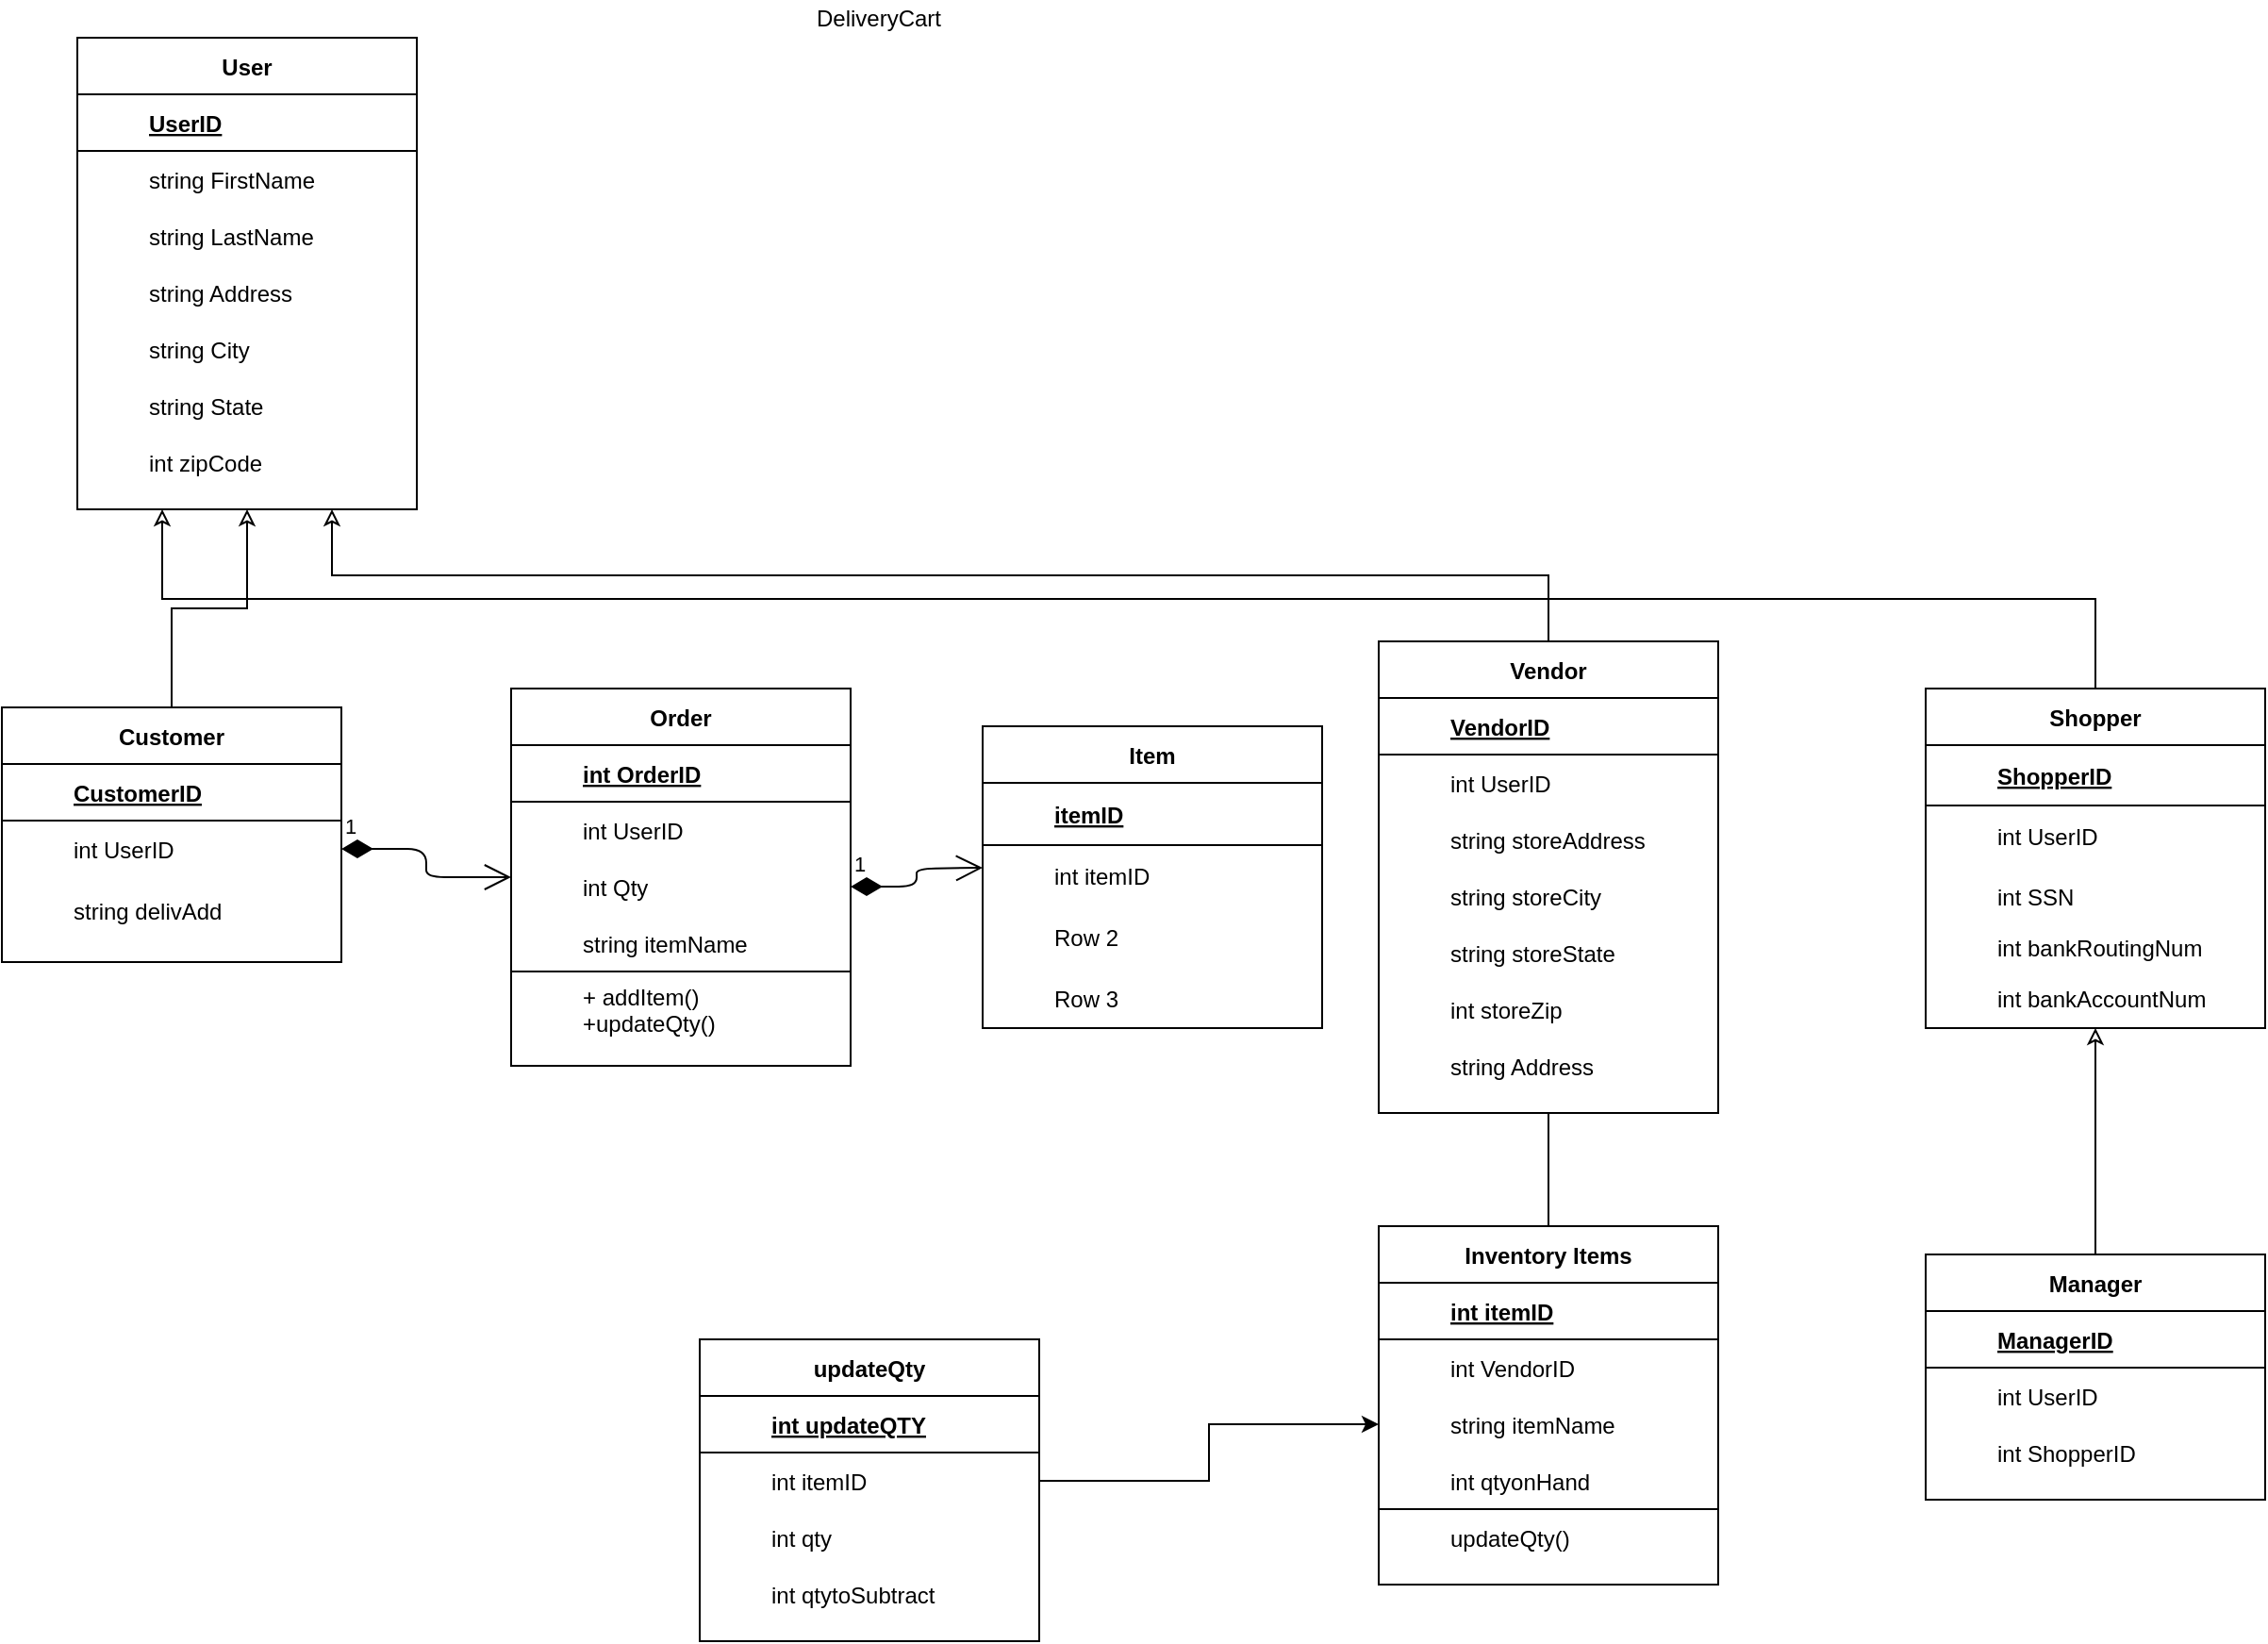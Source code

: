 <mxfile version="14.1.8" type="device"><diagram id="riMQd2qjJzmMQ1qU77bR" name="Page-1"><mxGraphModel dx="1422" dy="814" grid="1" gridSize="10" guides="1" tooltips="1" connect="1" arrows="1" fold="1" page="1" pageScale="1.5" pageWidth="850" pageHeight="1100" math="0" shadow="0"><root><mxCell id="0"/><mxCell id="1" parent="0"/><mxCell id="t7TZlmtxdGLyclKh7-KW-6" value="Order" style="shape=table;startSize=30;container=1;collapsible=1;childLayout=tableLayout;fixedRows=1;rowLines=0;fontStyle=1;align=center;resizeLast=1;glass=0;columnLines=0;" parent="1" vertex="1"><mxGeometry x="310" y="375" width="180" height="200" as="geometry"><mxRectangle x="40" y="630" width="110" height="30" as="alternateBounds"/></mxGeometry></mxCell><mxCell id="t7TZlmtxdGLyclKh7-KW-7" value="" style="shape=partialRectangle;collapsible=0;dropTarget=0;pointerEvents=0;fillColor=none;top=0;left=0;bottom=1;right=0;points=[[0,0.5],[1,0.5]];portConstraint=eastwest;" parent="t7TZlmtxdGLyclKh7-KW-6" vertex="1"><mxGeometry y="30" width="180" height="30" as="geometry"/></mxCell><mxCell id="t7TZlmtxdGLyclKh7-KW-8" value="" style="shape=partialRectangle;connectable=0;fillColor=none;top=0;left=0;bottom=0;right=0;fontStyle=1;overflow=hidden;" parent="t7TZlmtxdGLyclKh7-KW-7" vertex="1"><mxGeometry width="30" height="30" as="geometry"/></mxCell><mxCell id="t7TZlmtxdGLyclKh7-KW-9" value="int OrderID" style="shape=partialRectangle;connectable=0;fillColor=none;top=0;left=0;bottom=0;right=0;align=left;spacingLeft=6;fontStyle=5;overflow=hidden;" parent="t7TZlmtxdGLyclKh7-KW-7" vertex="1"><mxGeometry x="30" width="150" height="30" as="geometry"/></mxCell><mxCell id="t7TZlmtxdGLyclKh7-KW-13" value="" style="shape=partialRectangle;collapsible=0;dropTarget=0;pointerEvents=0;fillColor=none;top=0;left=0;bottom=0;right=0;points=[[0,0.5],[1,0.5]];portConstraint=eastwest;" parent="t7TZlmtxdGLyclKh7-KW-6" vertex="1"><mxGeometry y="60" width="180" height="30" as="geometry"/></mxCell><mxCell id="t7TZlmtxdGLyclKh7-KW-14" value="" style="shape=partialRectangle;connectable=0;fillColor=none;top=0;left=0;bottom=0;right=0;editable=1;overflow=hidden;" parent="t7TZlmtxdGLyclKh7-KW-13" vertex="1"><mxGeometry width="30" height="30" as="geometry"/></mxCell><mxCell id="t7TZlmtxdGLyclKh7-KW-15" value="int UserID" style="shape=partialRectangle;connectable=0;fillColor=none;top=0;left=0;bottom=0;right=0;align=left;spacingLeft=6;overflow=hidden;" parent="t7TZlmtxdGLyclKh7-KW-13" vertex="1"><mxGeometry x="30" width="150" height="30" as="geometry"/></mxCell><mxCell id="t7TZlmtxdGLyclKh7-KW-257" value="" style="shape=partialRectangle;collapsible=0;dropTarget=0;pointerEvents=0;fillColor=none;top=0;left=0;bottom=0;right=0;points=[[0,0.5],[1,0.5]];portConstraint=eastwest;" parent="t7TZlmtxdGLyclKh7-KW-6" vertex="1"><mxGeometry y="90" width="180" height="30" as="geometry"/></mxCell><mxCell id="t7TZlmtxdGLyclKh7-KW-258" value="" style="shape=partialRectangle;connectable=0;fillColor=none;top=0;left=0;bottom=0;right=0;editable=1;overflow=hidden;" parent="t7TZlmtxdGLyclKh7-KW-257" vertex="1"><mxGeometry width="30" height="30" as="geometry"/></mxCell><mxCell id="t7TZlmtxdGLyclKh7-KW-259" value="int Qty" style="shape=partialRectangle;connectable=0;fillColor=none;top=0;left=0;bottom=0;right=0;align=left;spacingLeft=6;overflow=hidden;" parent="t7TZlmtxdGLyclKh7-KW-257" vertex="1"><mxGeometry x="30" width="150" height="30" as="geometry"/></mxCell><mxCell id="t7TZlmtxdGLyclKh7-KW-302" value="" style="shape=partialRectangle;collapsible=0;dropTarget=0;pointerEvents=0;fillColor=none;top=0;left=0;bottom=0;right=0;points=[[0,0.5],[1,0.5]];portConstraint=eastwest;" parent="t7TZlmtxdGLyclKh7-KW-6" vertex="1"><mxGeometry y="120" width="180" height="30" as="geometry"/></mxCell><mxCell id="t7TZlmtxdGLyclKh7-KW-303" value="" style="shape=partialRectangle;connectable=0;fillColor=none;top=0;left=0;bottom=0;right=0;editable=1;overflow=hidden;" parent="t7TZlmtxdGLyclKh7-KW-302" vertex="1"><mxGeometry width="30" height="30" as="geometry"/></mxCell><mxCell id="t7TZlmtxdGLyclKh7-KW-304" value="string itemName" style="shape=partialRectangle;connectable=0;fillColor=none;top=0;left=0;bottom=0;right=0;align=left;spacingLeft=6;overflow=hidden;" parent="t7TZlmtxdGLyclKh7-KW-302" vertex="1"><mxGeometry x="30" width="150" height="30" as="geometry"/></mxCell><mxCell id="t7TZlmtxdGLyclKh7-KW-16" value="" style="shape=partialRectangle;collapsible=0;dropTarget=0;pointerEvents=0;fillColor=none;top=1;left=0;bottom=0;right=0;points=[[0,0.5],[1,0.5]];portConstraint=eastwest;" parent="t7TZlmtxdGLyclKh7-KW-6" vertex="1"><mxGeometry y="150" width="180" height="40" as="geometry"/></mxCell><mxCell id="t7TZlmtxdGLyclKh7-KW-17" value="" style="shape=partialRectangle;connectable=0;fillColor=none;top=0;left=0;bottom=0;right=0;editable=1;overflow=hidden;" parent="t7TZlmtxdGLyclKh7-KW-16" vertex="1"><mxGeometry width="30" height="40" as="geometry"/></mxCell><mxCell id="t7TZlmtxdGLyclKh7-KW-18" value="+ addItem()&#10;+updateQty()" style="shape=partialRectangle;connectable=0;fillColor=none;top=0;left=0;bottom=0;right=0;align=left;spacingLeft=6;overflow=hidden;" parent="t7TZlmtxdGLyclKh7-KW-16" vertex="1"><mxGeometry x="30" width="150" height="40" as="geometry"/></mxCell><mxCell id="t7TZlmtxdGLyclKh7-KW-19" value="User" style="shape=table;startSize=30;container=1;collapsible=1;childLayout=tableLayout;fixedRows=1;rowLines=0;fontStyle=1;align=center;resizeLast=1;glass=0;columnLines=0;" parent="1" vertex="1"><mxGeometry x="80" y="30" width="180" height="250" as="geometry"><mxRectangle x="80" y="30" width="60" height="30" as="alternateBounds"/></mxGeometry></mxCell><mxCell id="t7TZlmtxdGLyclKh7-KW-20" value="" style="shape=partialRectangle;collapsible=0;dropTarget=0;pointerEvents=0;fillColor=none;top=0;left=0;bottom=1;right=0;points=[[0,0.5],[1,0.5]];portConstraint=eastwest;" parent="t7TZlmtxdGLyclKh7-KW-19" vertex="1"><mxGeometry y="30" width="180" height="30" as="geometry"/></mxCell><mxCell id="t7TZlmtxdGLyclKh7-KW-21" value="" style="shape=partialRectangle;connectable=0;fillColor=none;top=0;left=0;bottom=0;right=0;fontStyle=1;overflow=hidden;" parent="t7TZlmtxdGLyclKh7-KW-20" vertex="1"><mxGeometry width="30" height="30" as="geometry"/></mxCell><mxCell id="t7TZlmtxdGLyclKh7-KW-22" value="UserID" style="shape=partialRectangle;connectable=0;fillColor=none;top=0;left=0;bottom=0;right=0;align=left;spacingLeft=6;fontStyle=5;overflow=hidden;" parent="t7TZlmtxdGLyclKh7-KW-20" vertex="1"><mxGeometry x="30" width="150" height="30" as="geometry"/></mxCell><mxCell id="t7TZlmtxdGLyclKh7-KW-23" value="" style="shape=partialRectangle;collapsible=0;dropTarget=0;pointerEvents=0;fillColor=none;top=0;left=0;bottom=0;right=0;points=[[0,0.5],[1,0.5]];portConstraint=eastwest;" parent="t7TZlmtxdGLyclKh7-KW-19" vertex="1"><mxGeometry y="60" width="180" height="30" as="geometry"/></mxCell><mxCell id="t7TZlmtxdGLyclKh7-KW-24" value="" style="shape=partialRectangle;connectable=0;fillColor=none;top=0;left=0;bottom=0;right=0;editable=1;overflow=hidden;" parent="t7TZlmtxdGLyclKh7-KW-23" vertex="1"><mxGeometry width="30" height="30" as="geometry"/></mxCell><mxCell id="t7TZlmtxdGLyclKh7-KW-25" value="string FirstName" style="shape=partialRectangle;connectable=0;fillColor=none;top=0;left=0;bottom=0;right=0;align=left;spacingLeft=6;overflow=hidden;" parent="t7TZlmtxdGLyclKh7-KW-23" vertex="1"><mxGeometry x="30" width="150" height="30" as="geometry"/></mxCell><mxCell id="t7TZlmtxdGLyclKh7-KW-26" value="" style="shape=partialRectangle;collapsible=0;dropTarget=0;pointerEvents=0;fillColor=none;top=0;left=0;bottom=0;right=0;points=[[0,0.5],[1,0.5]];portConstraint=eastwest;" parent="t7TZlmtxdGLyclKh7-KW-19" vertex="1"><mxGeometry y="90" width="180" height="30" as="geometry"/></mxCell><mxCell id="t7TZlmtxdGLyclKh7-KW-27" value="" style="shape=partialRectangle;connectable=0;fillColor=none;top=0;left=0;bottom=0;right=0;editable=1;overflow=hidden;" parent="t7TZlmtxdGLyclKh7-KW-26" vertex="1"><mxGeometry width="30" height="30" as="geometry"/></mxCell><mxCell id="t7TZlmtxdGLyclKh7-KW-28" value="string LastName" style="shape=partialRectangle;connectable=0;fillColor=none;top=0;left=0;bottom=0;right=0;align=left;spacingLeft=6;overflow=hidden;" parent="t7TZlmtxdGLyclKh7-KW-26" vertex="1"><mxGeometry x="30" width="150" height="30" as="geometry"/></mxCell><mxCell id="t7TZlmtxdGLyclKh7-KW-29" value="" style="shape=partialRectangle;collapsible=0;dropTarget=0;pointerEvents=0;fillColor=none;top=0;left=0;bottom=0;right=0;points=[[0,0.5],[1,0.5]];portConstraint=eastwest;" parent="t7TZlmtxdGLyclKh7-KW-19" vertex="1"><mxGeometry y="120" width="180" height="30" as="geometry"/></mxCell><mxCell id="t7TZlmtxdGLyclKh7-KW-30" value="" style="shape=partialRectangle;connectable=0;fillColor=none;top=0;left=0;bottom=0;right=0;editable=1;overflow=hidden;" parent="t7TZlmtxdGLyclKh7-KW-29" vertex="1"><mxGeometry width="30" height="30" as="geometry"/></mxCell><mxCell id="t7TZlmtxdGLyclKh7-KW-31" value="string Address" style="shape=partialRectangle;connectable=0;fillColor=none;top=0;left=0;bottom=0;right=0;align=left;spacingLeft=6;overflow=hidden;" parent="t7TZlmtxdGLyclKh7-KW-29" vertex="1"><mxGeometry x="30" width="150" height="30" as="geometry"/></mxCell><mxCell id="t7TZlmtxdGLyclKh7-KW-101" value="" style="shape=partialRectangle;collapsible=0;dropTarget=0;pointerEvents=0;fillColor=none;top=0;left=0;bottom=0;right=0;points=[[0,0.5],[1,0.5]];portConstraint=eastwest;" parent="t7TZlmtxdGLyclKh7-KW-19" vertex="1"><mxGeometry y="150" width="180" height="30" as="geometry"/></mxCell><mxCell id="t7TZlmtxdGLyclKh7-KW-102" value="" style="shape=partialRectangle;connectable=0;fillColor=none;top=0;left=0;bottom=0;right=0;editable=1;overflow=hidden;" parent="t7TZlmtxdGLyclKh7-KW-101" vertex="1"><mxGeometry width="30" height="30" as="geometry"/></mxCell><mxCell id="t7TZlmtxdGLyclKh7-KW-103" value="string City" style="shape=partialRectangle;connectable=0;fillColor=none;top=0;left=0;bottom=0;right=0;align=left;spacingLeft=6;overflow=hidden;" parent="t7TZlmtxdGLyclKh7-KW-101" vertex="1"><mxGeometry x="30" width="150" height="30" as="geometry"/></mxCell><mxCell id="t7TZlmtxdGLyclKh7-KW-105" value="" style="shape=partialRectangle;collapsible=0;dropTarget=0;pointerEvents=0;fillColor=none;top=0;left=0;bottom=0;right=0;points=[[0,0.5],[1,0.5]];portConstraint=eastwest;" parent="t7TZlmtxdGLyclKh7-KW-19" vertex="1"><mxGeometry y="180" width="180" height="30" as="geometry"/></mxCell><mxCell id="t7TZlmtxdGLyclKh7-KW-106" value="" style="shape=partialRectangle;connectable=0;fillColor=none;top=0;left=0;bottom=0;right=0;editable=1;overflow=hidden;" parent="t7TZlmtxdGLyclKh7-KW-105" vertex="1"><mxGeometry width="30" height="30" as="geometry"/></mxCell><mxCell id="t7TZlmtxdGLyclKh7-KW-107" value="string State" style="shape=partialRectangle;connectable=0;fillColor=none;top=0;left=0;bottom=0;right=0;align=left;spacingLeft=6;overflow=hidden;" parent="t7TZlmtxdGLyclKh7-KW-105" vertex="1"><mxGeometry x="30" width="150" height="30" as="geometry"/></mxCell><mxCell id="t7TZlmtxdGLyclKh7-KW-193" value="" style="shape=partialRectangle;collapsible=0;dropTarget=0;pointerEvents=0;fillColor=none;top=0;left=0;bottom=0;right=0;points=[[0,0.5],[1,0.5]];portConstraint=eastwest;" parent="t7TZlmtxdGLyclKh7-KW-19" vertex="1"><mxGeometry y="210" width="180" height="30" as="geometry"/></mxCell><mxCell id="t7TZlmtxdGLyclKh7-KW-194" value="" style="shape=partialRectangle;connectable=0;fillColor=none;top=0;left=0;bottom=0;right=0;editable=1;overflow=hidden;" parent="t7TZlmtxdGLyclKh7-KW-193" vertex="1"><mxGeometry width="30" height="30" as="geometry"/></mxCell><mxCell id="t7TZlmtxdGLyclKh7-KW-195" value="int zipCode" style="shape=partialRectangle;connectable=0;fillColor=none;top=0;left=0;bottom=0;right=0;align=left;spacingLeft=6;overflow=hidden;" parent="t7TZlmtxdGLyclKh7-KW-193" vertex="1"><mxGeometry x="30" width="150" height="30" as="geometry"/></mxCell><mxCell id="t7TZlmtxdGLyclKh7-KW-159" style="edgeStyle=orthogonalEdgeStyle;rounded=0;orthogonalLoop=1;jettySize=auto;html=1;exitX=0.5;exitY=0;exitDx=0;exitDy=0;endArrow=classic;endFill=0;entryX=0.5;entryY=1;entryDx=0;entryDy=0;" parent="1" source="t7TZlmtxdGLyclKh7-KW-32" target="t7TZlmtxdGLyclKh7-KW-58" edge="1"><mxGeometry relative="1" as="geometry"><mxPoint x="300" y="520" as="targetPoint"/></mxGeometry></mxCell><mxCell id="t7TZlmtxdGLyclKh7-KW-32" value="Manager" style="shape=table;startSize=30;container=1;collapsible=1;childLayout=tableLayout;fixedRows=1;rowLines=0;fontStyle=1;align=center;resizeLast=1;glass=0;columnLines=0;" parent="1" vertex="1"><mxGeometry x="1060" y="675" width="180" height="130" as="geometry"/></mxCell><mxCell id="t7TZlmtxdGLyclKh7-KW-33" value="" style="shape=partialRectangle;collapsible=0;dropTarget=0;pointerEvents=0;fillColor=none;top=0;left=0;bottom=1;right=0;points=[[0,0.5],[1,0.5]];portConstraint=eastwest;" parent="t7TZlmtxdGLyclKh7-KW-32" vertex="1"><mxGeometry y="30" width="180" height="30" as="geometry"/></mxCell><mxCell id="t7TZlmtxdGLyclKh7-KW-34" value="" style="shape=partialRectangle;connectable=0;fillColor=none;top=0;left=0;bottom=0;right=0;fontStyle=1;overflow=hidden;" parent="t7TZlmtxdGLyclKh7-KW-33" vertex="1"><mxGeometry width="30" height="30" as="geometry"/></mxCell><mxCell id="t7TZlmtxdGLyclKh7-KW-35" value="ManagerID" style="shape=partialRectangle;connectable=0;fillColor=none;top=0;left=0;bottom=0;right=0;align=left;spacingLeft=6;fontStyle=5;overflow=hidden;" parent="t7TZlmtxdGLyclKh7-KW-33" vertex="1"><mxGeometry x="30" width="150" height="30" as="geometry"/></mxCell><mxCell id="t7TZlmtxdGLyclKh7-KW-36" value="" style="shape=partialRectangle;collapsible=0;dropTarget=0;pointerEvents=0;fillColor=none;top=0;left=0;bottom=0;right=0;points=[[0,0.5],[1,0.5]];portConstraint=eastwest;" parent="t7TZlmtxdGLyclKh7-KW-32" vertex="1"><mxGeometry y="60" width="180" height="30" as="geometry"/></mxCell><mxCell id="t7TZlmtxdGLyclKh7-KW-37" value="" style="shape=partialRectangle;connectable=0;fillColor=none;top=0;left=0;bottom=0;right=0;editable=1;overflow=hidden;" parent="t7TZlmtxdGLyclKh7-KW-36" vertex="1"><mxGeometry width="30" height="30" as="geometry"/></mxCell><mxCell id="t7TZlmtxdGLyclKh7-KW-38" value="int UserID" style="shape=partialRectangle;connectable=0;fillColor=none;top=0;left=0;bottom=0;right=0;align=left;spacingLeft=6;overflow=hidden;" parent="t7TZlmtxdGLyclKh7-KW-36" vertex="1"><mxGeometry x="30" width="150" height="30" as="geometry"/></mxCell><mxCell id="t7TZlmtxdGLyclKh7-KW-39" value="" style="shape=partialRectangle;collapsible=0;dropTarget=0;pointerEvents=0;fillColor=none;top=0;left=0;bottom=0;right=0;points=[[0,0.5],[1,0.5]];portConstraint=eastwest;" parent="t7TZlmtxdGLyclKh7-KW-32" vertex="1"><mxGeometry y="90" width="180" height="30" as="geometry"/></mxCell><mxCell id="t7TZlmtxdGLyclKh7-KW-40" value="" style="shape=partialRectangle;connectable=0;fillColor=none;top=0;left=0;bottom=0;right=0;editable=1;overflow=hidden;" parent="t7TZlmtxdGLyclKh7-KW-39" vertex="1"><mxGeometry width="30" height="30" as="geometry"/></mxCell><mxCell id="t7TZlmtxdGLyclKh7-KW-41" value="int ShopperID" style="shape=partialRectangle;connectable=0;fillColor=none;top=0;left=0;bottom=0;right=0;align=left;spacingLeft=6;overflow=hidden;" parent="t7TZlmtxdGLyclKh7-KW-39" vertex="1"><mxGeometry x="30" width="150" height="30" as="geometry"/></mxCell><mxCell id="t7TZlmtxdGLyclKh7-KW-111" style="edgeStyle=orthogonalEdgeStyle;rounded=0;orthogonalLoop=1;jettySize=auto;html=1;exitX=0.5;exitY=0;exitDx=0;exitDy=0;endArrow=classic;endFill=0;entryX=0.5;entryY=1;entryDx=0;entryDy=0;" parent="1" source="t7TZlmtxdGLyclKh7-KW-45" target="t7TZlmtxdGLyclKh7-KW-19" edge="1"><mxGeometry relative="1" as="geometry"><mxPoint x="200" y="270" as="targetPoint"/></mxGeometry></mxCell><mxCell id="t7TZlmtxdGLyclKh7-KW-45" value="Customer" style="shape=table;startSize=30;container=1;collapsible=1;childLayout=tableLayout;fixedRows=1;rowLines=0;fontStyle=1;align=center;resizeLast=1;glass=0;columnLines=0;" parent="1" vertex="1"><mxGeometry x="40" y="385" width="180" height="135" as="geometry"><mxRectangle x="40" y="385" width="90" height="30" as="alternateBounds"/></mxGeometry></mxCell><mxCell id="t7TZlmtxdGLyclKh7-KW-46" value="" style="shape=partialRectangle;collapsible=0;dropTarget=0;pointerEvents=0;fillColor=none;top=0;left=0;bottom=1;right=0;points=[[0,0.5],[1,0.5]];portConstraint=eastwest;" parent="t7TZlmtxdGLyclKh7-KW-45" vertex="1"><mxGeometry y="30" width="180" height="30" as="geometry"/></mxCell><mxCell id="t7TZlmtxdGLyclKh7-KW-47" value="" style="shape=partialRectangle;connectable=0;fillColor=none;top=0;left=0;bottom=0;right=0;fontStyle=1;overflow=hidden;" parent="t7TZlmtxdGLyclKh7-KW-46" vertex="1"><mxGeometry width="30" height="30" as="geometry"/></mxCell><mxCell id="t7TZlmtxdGLyclKh7-KW-48" value="CustomerID" style="shape=partialRectangle;connectable=0;fillColor=none;top=0;left=0;bottom=0;right=0;align=left;spacingLeft=6;fontStyle=5;overflow=hidden;" parent="t7TZlmtxdGLyclKh7-KW-46" vertex="1"><mxGeometry x="30" width="150" height="30" as="geometry"/></mxCell><mxCell id="t7TZlmtxdGLyclKh7-KW-49" value="" style="shape=partialRectangle;collapsible=0;dropTarget=0;pointerEvents=0;fillColor=none;top=0;left=0;bottom=0;right=0;points=[[0,0.5],[1,0.5]];portConstraint=eastwest;" parent="t7TZlmtxdGLyclKh7-KW-45" vertex="1"><mxGeometry y="60" width="180" height="30" as="geometry"/></mxCell><mxCell id="t7TZlmtxdGLyclKh7-KW-50" value="" style="shape=partialRectangle;connectable=0;fillColor=none;top=0;left=0;bottom=0;right=0;editable=1;overflow=hidden;" parent="t7TZlmtxdGLyclKh7-KW-49" vertex="1"><mxGeometry width="30" height="30" as="geometry"/></mxCell><mxCell id="t7TZlmtxdGLyclKh7-KW-51" value="int UserID" style="shape=partialRectangle;connectable=0;fillColor=none;top=0;left=0;bottom=0;right=0;align=left;spacingLeft=6;overflow=hidden;" parent="t7TZlmtxdGLyclKh7-KW-49" vertex="1"><mxGeometry x="30" width="150" height="30" as="geometry"/></mxCell><mxCell id="t7TZlmtxdGLyclKh7-KW-52" value="" style="shape=partialRectangle;collapsible=0;dropTarget=0;pointerEvents=0;fillColor=none;top=0;left=0;bottom=0;right=0;points=[[0,0.5],[1,0.5]];portConstraint=eastwest;" parent="t7TZlmtxdGLyclKh7-KW-45" vertex="1"><mxGeometry y="90" width="180" height="35" as="geometry"/></mxCell><mxCell id="t7TZlmtxdGLyclKh7-KW-53" value="" style="shape=partialRectangle;connectable=0;fillColor=none;top=0;left=0;bottom=0;right=0;editable=1;overflow=hidden;" parent="t7TZlmtxdGLyclKh7-KW-52" vertex="1"><mxGeometry width="30" height="35" as="geometry"/></mxCell><mxCell id="t7TZlmtxdGLyclKh7-KW-54" value="string delivAdd" style="shape=partialRectangle;connectable=0;fillColor=none;top=0;left=0;bottom=0;right=0;align=left;spacingLeft=6;overflow=hidden;" parent="t7TZlmtxdGLyclKh7-KW-52" vertex="1"><mxGeometry x="30" width="150" height="35" as="geometry"/></mxCell><mxCell id="t7TZlmtxdGLyclKh7-KW-112" style="edgeStyle=orthogonalEdgeStyle;rounded=0;orthogonalLoop=1;jettySize=auto;html=1;exitX=0.5;exitY=0;exitDx=0;exitDy=0;endArrow=classic;endFill=0;entryX=0.25;entryY=1;entryDx=0;entryDy=0;startArrow=none;startFill=0;" parent="1" source="t7TZlmtxdGLyclKh7-KW-58" target="t7TZlmtxdGLyclKh7-KW-19" edge="1"><mxGeometry relative="1" as="geometry"><mxPoint x="160" y="250" as="targetPoint"/></mxGeometry></mxCell><mxCell id="t7TZlmtxdGLyclKh7-KW-58" value="Shopper" style="shape=table;startSize=30;container=1;collapsible=1;childLayout=tableLayout;fixedRows=1;rowLines=0;fontStyle=1;align=center;resizeLast=1;glass=0;columnLines=0;" parent="1" vertex="1"><mxGeometry x="1060" y="375" width="180" height="180" as="geometry"/></mxCell><mxCell id="t7TZlmtxdGLyclKh7-KW-59" value="" style="shape=partialRectangle;collapsible=0;dropTarget=0;pointerEvents=0;fillColor=none;top=0;left=0;bottom=1;right=0;points=[[0,0.5],[1,0.5]];portConstraint=eastwest;" parent="t7TZlmtxdGLyclKh7-KW-58" vertex="1"><mxGeometry y="30" width="180" height="32" as="geometry"/></mxCell><mxCell id="t7TZlmtxdGLyclKh7-KW-60" value="" style="shape=partialRectangle;connectable=0;fillColor=none;top=0;left=0;bottom=0;right=0;fontStyle=1;overflow=hidden;" parent="t7TZlmtxdGLyclKh7-KW-59" vertex="1"><mxGeometry width="30" height="32" as="geometry"/></mxCell><mxCell id="t7TZlmtxdGLyclKh7-KW-61" value="ShopperID" style="shape=partialRectangle;connectable=0;fillColor=none;top=0;left=0;bottom=0;right=0;align=left;spacingLeft=6;fontStyle=5;overflow=hidden;" parent="t7TZlmtxdGLyclKh7-KW-59" vertex="1"><mxGeometry x="30" width="150" height="32" as="geometry"/></mxCell><mxCell id="t7TZlmtxdGLyclKh7-KW-62" value="" style="shape=partialRectangle;collapsible=0;dropTarget=0;pointerEvents=0;fillColor=none;top=0;left=0;bottom=0;right=0;points=[[0,0.5],[1,0.5]];portConstraint=eastwest;" parent="t7TZlmtxdGLyclKh7-KW-58" vertex="1"><mxGeometry y="62" width="180" height="32" as="geometry"/></mxCell><mxCell id="t7TZlmtxdGLyclKh7-KW-63" value="" style="shape=partialRectangle;connectable=0;fillColor=none;top=0;left=0;bottom=0;right=0;editable=1;overflow=hidden;" parent="t7TZlmtxdGLyclKh7-KW-62" vertex="1"><mxGeometry width="30" height="32" as="geometry"/></mxCell><mxCell id="t7TZlmtxdGLyclKh7-KW-64" value="int UserID" style="shape=partialRectangle;connectable=0;fillColor=none;top=0;left=0;bottom=0;right=0;align=left;spacingLeft=6;overflow=hidden;" parent="t7TZlmtxdGLyclKh7-KW-62" vertex="1"><mxGeometry x="30" width="150" height="32" as="geometry"/></mxCell><mxCell id="t7TZlmtxdGLyclKh7-KW-65" value="" style="shape=partialRectangle;collapsible=0;dropTarget=0;pointerEvents=0;fillColor=none;top=0;left=0;bottom=0;right=0;points=[[0,0.5],[1,0.5]];portConstraint=eastwest;" parent="t7TZlmtxdGLyclKh7-KW-58" vertex="1"><mxGeometry y="94" width="180" height="32" as="geometry"/></mxCell><mxCell id="t7TZlmtxdGLyclKh7-KW-66" value="" style="shape=partialRectangle;connectable=0;fillColor=none;top=0;left=0;bottom=0;right=0;editable=1;overflow=hidden;" parent="t7TZlmtxdGLyclKh7-KW-65" vertex="1"><mxGeometry width="30" height="32" as="geometry"/></mxCell><mxCell id="t7TZlmtxdGLyclKh7-KW-67" value="int SSN" style="shape=partialRectangle;connectable=0;fillColor=none;top=0;left=0;bottom=0;right=0;align=left;spacingLeft=6;overflow=hidden;" parent="t7TZlmtxdGLyclKh7-KW-65" vertex="1"><mxGeometry x="30" width="150" height="32" as="geometry"/></mxCell><mxCell id="t7TZlmtxdGLyclKh7-KW-68" value="" style="shape=partialRectangle;collapsible=0;dropTarget=0;pointerEvents=0;fillColor=none;top=0;left=0;bottom=0;right=0;points=[[0,0.5],[1,0.5]];portConstraint=eastwest;" parent="t7TZlmtxdGLyclKh7-KW-58" vertex="1"><mxGeometry y="126" width="180" height="22" as="geometry"/></mxCell><mxCell id="t7TZlmtxdGLyclKh7-KW-69" value="" style="shape=partialRectangle;connectable=0;fillColor=none;top=0;left=0;bottom=0;right=0;editable=1;overflow=hidden;" parent="t7TZlmtxdGLyclKh7-KW-68" vertex="1"><mxGeometry width="30" height="22" as="geometry"/></mxCell><mxCell id="t7TZlmtxdGLyclKh7-KW-70" value="int bankRoutingNum" style="shape=partialRectangle;connectable=0;fillColor=none;top=0;left=0;bottom=0;right=0;align=left;spacingLeft=6;overflow=hidden;" parent="t7TZlmtxdGLyclKh7-KW-68" vertex="1"><mxGeometry x="30" width="150" height="22" as="geometry"/></mxCell><mxCell id="t7TZlmtxdGLyclKh7-KW-156" value="" style="shape=partialRectangle;collapsible=0;dropTarget=0;pointerEvents=0;fillColor=none;top=0;left=0;bottom=0;right=0;points=[[0,0.5],[1,0.5]];portConstraint=eastwest;" parent="t7TZlmtxdGLyclKh7-KW-58" vertex="1"><mxGeometry y="148" width="180" height="32" as="geometry"/></mxCell><mxCell id="t7TZlmtxdGLyclKh7-KW-157" value="" style="shape=partialRectangle;connectable=0;fillColor=none;top=0;left=0;bottom=0;right=0;editable=1;overflow=hidden;" parent="t7TZlmtxdGLyclKh7-KW-156" vertex="1"><mxGeometry width="30" height="32" as="geometry"/></mxCell><mxCell id="t7TZlmtxdGLyclKh7-KW-158" value="int bankAccountNum" style="shape=partialRectangle;connectable=0;fillColor=none;top=0;left=0;bottom=0;right=0;align=left;spacingLeft=6;overflow=hidden;" parent="t7TZlmtxdGLyclKh7-KW-156" vertex="1"><mxGeometry x="30" width="150" height="32" as="geometry"/></mxCell><mxCell id="t7TZlmtxdGLyclKh7-KW-113" style="edgeStyle=orthogonalEdgeStyle;rounded=0;orthogonalLoop=1;jettySize=auto;html=1;exitX=0.5;exitY=0;exitDx=0;exitDy=0;entryX=0.75;entryY=1;entryDx=0;entryDy=0;endArrow=classic;endFill=0;" parent="1" source="t7TZlmtxdGLyclKh7-KW-71" target="t7TZlmtxdGLyclKh7-KW-19" edge="1"><mxGeometry relative="1" as="geometry"/></mxCell><mxCell id="t7TZlmtxdGLyclKh7-KW-189" value="" style="edgeStyle=orthogonalEdgeStyle;rounded=0;orthogonalLoop=1;jettySize=auto;html=1;startArrow=none;startFill=0;endArrow=none;endFill=0;" parent="1" source="t7TZlmtxdGLyclKh7-KW-71" target="t7TZlmtxdGLyclKh7-KW-167" edge="1"><mxGeometry relative="1" as="geometry"/></mxCell><mxCell id="t7TZlmtxdGLyclKh7-KW-71" value="Vendor" style="shape=table;startSize=30;container=1;collapsible=1;childLayout=tableLayout;fixedRows=1;rowLines=0;fontStyle=1;align=center;resizeLast=1;glass=0;columnLines=0;" parent="1" vertex="1"><mxGeometry x="770" y="350" width="180" height="250" as="geometry"><mxRectangle x="770" y="350" width="70" height="30" as="alternateBounds"/></mxGeometry></mxCell><mxCell id="t7TZlmtxdGLyclKh7-KW-72" value="" style="shape=partialRectangle;collapsible=0;dropTarget=0;pointerEvents=0;fillColor=none;top=0;left=0;bottom=1;right=0;points=[[0,0.5],[1,0.5]];portConstraint=eastwest;" parent="t7TZlmtxdGLyclKh7-KW-71" vertex="1"><mxGeometry y="30" width="180" height="30" as="geometry"/></mxCell><mxCell id="t7TZlmtxdGLyclKh7-KW-73" value="" style="shape=partialRectangle;connectable=0;fillColor=none;top=0;left=0;bottom=0;right=0;fontStyle=1;overflow=hidden;" parent="t7TZlmtxdGLyclKh7-KW-72" vertex="1"><mxGeometry width="30" height="30" as="geometry"/></mxCell><mxCell id="t7TZlmtxdGLyclKh7-KW-74" value="VendorID" style="shape=partialRectangle;connectable=0;fillColor=none;top=0;left=0;bottom=0;right=0;align=left;spacingLeft=6;fontStyle=5;overflow=hidden;" parent="t7TZlmtxdGLyclKh7-KW-72" vertex="1"><mxGeometry x="30" width="150" height="30" as="geometry"/></mxCell><mxCell id="t7TZlmtxdGLyclKh7-KW-75" value="" style="shape=partialRectangle;collapsible=0;dropTarget=0;pointerEvents=0;fillColor=none;top=0;left=0;bottom=0;right=0;points=[[0,0.5],[1,0.5]];portConstraint=eastwest;" parent="t7TZlmtxdGLyclKh7-KW-71" vertex="1"><mxGeometry y="60" width="180" height="30" as="geometry"/></mxCell><mxCell id="t7TZlmtxdGLyclKh7-KW-76" value="" style="shape=partialRectangle;connectable=0;fillColor=none;top=0;left=0;bottom=0;right=0;editable=1;overflow=hidden;" parent="t7TZlmtxdGLyclKh7-KW-75" vertex="1"><mxGeometry width="30" height="30" as="geometry"/></mxCell><mxCell id="t7TZlmtxdGLyclKh7-KW-77" value="int UserID" style="shape=partialRectangle;connectable=0;fillColor=none;top=0;left=0;bottom=0;right=0;align=left;spacingLeft=6;overflow=hidden;" parent="t7TZlmtxdGLyclKh7-KW-75" vertex="1"><mxGeometry x="30" width="150" height="30" as="geometry"/></mxCell><mxCell id="t7TZlmtxdGLyclKh7-KW-78" value="" style="shape=partialRectangle;collapsible=0;dropTarget=0;pointerEvents=0;fillColor=none;top=0;left=0;bottom=0;right=0;points=[[0,0.5],[1,0.5]];portConstraint=eastwest;" parent="t7TZlmtxdGLyclKh7-KW-71" vertex="1"><mxGeometry y="90" width="180" height="30" as="geometry"/></mxCell><mxCell id="t7TZlmtxdGLyclKh7-KW-79" value="" style="shape=partialRectangle;connectable=0;fillColor=none;top=0;left=0;bottom=0;right=0;editable=1;overflow=hidden;" parent="t7TZlmtxdGLyclKh7-KW-78" vertex="1"><mxGeometry width="30" height="30" as="geometry"/></mxCell><mxCell id="t7TZlmtxdGLyclKh7-KW-80" value="string storeAddress" style="shape=partialRectangle;connectable=0;fillColor=none;top=0;left=0;bottom=0;right=0;align=left;spacingLeft=6;overflow=hidden;" parent="t7TZlmtxdGLyclKh7-KW-78" vertex="1"><mxGeometry x="30" width="150" height="30" as="geometry"/></mxCell><mxCell id="t7TZlmtxdGLyclKh7-KW-81" value="" style="shape=partialRectangle;collapsible=0;dropTarget=0;pointerEvents=0;fillColor=none;top=0;left=0;bottom=0;right=0;points=[[0,0.5],[1,0.5]];portConstraint=eastwest;" parent="t7TZlmtxdGLyclKh7-KW-71" vertex="1"><mxGeometry y="120" width="180" height="30" as="geometry"/></mxCell><mxCell id="t7TZlmtxdGLyclKh7-KW-82" value="" style="shape=partialRectangle;connectable=0;fillColor=none;top=0;left=0;bottom=0;right=0;editable=1;overflow=hidden;" parent="t7TZlmtxdGLyclKh7-KW-81" vertex="1"><mxGeometry width="30" height="30" as="geometry"/></mxCell><mxCell id="t7TZlmtxdGLyclKh7-KW-83" value="string storeCity" style="shape=partialRectangle;connectable=0;fillColor=none;top=0;left=0;bottom=0;right=0;align=left;spacingLeft=6;overflow=hidden;" parent="t7TZlmtxdGLyclKh7-KW-81" vertex="1"><mxGeometry x="30" width="150" height="30" as="geometry"/></mxCell><mxCell id="t7TZlmtxdGLyclKh7-KW-115" value="" style="shape=partialRectangle;collapsible=0;dropTarget=0;pointerEvents=0;fillColor=none;top=0;left=0;bottom=0;right=0;points=[[0,0.5],[1,0.5]];portConstraint=eastwest;" parent="t7TZlmtxdGLyclKh7-KW-71" vertex="1"><mxGeometry y="150" width="180" height="30" as="geometry"/></mxCell><mxCell id="t7TZlmtxdGLyclKh7-KW-116" value="" style="shape=partialRectangle;connectable=0;fillColor=none;top=0;left=0;bottom=0;right=0;editable=1;overflow=hidden;" parent="t7TZlmtxdGLyclKh7-KW-115" vertex="1"><mxGeometry width="30" height="30" as="geometry"/></mxCell><mxCell id="t7TZlmtxdGLyclKh7-KW-117" value="string storeState" style="shape=partialRectangle;connectable=0;fillColor=none;top=0;left=0;bottom=0;right=0;align=left;spacingLeft=6;overflow=hidden;" parent="t7TZlmtxdGLyclKh7-KW-115" vertex="1"><mxGeometry x="30" width="150" height="30" as="geometry"/></mxCell><mxCell id="t7TZlmtxdGLyclKh7-KW-118" value="" style="shape=partialRectangle;collapsible=0;dropTarget=0;pointerEvents=0;fillColor=none;top=0;left=0;bottom=0;right=0;points=[[0,0.5],[1,0.5]];portConstraint=eastwest;" parent="t7TZlmtxdGLyclKh7-KW-71" vertex="1"><mxGeometry y="180" width="180" height="30" as="geometry"/></mxCell><mxCell id="t7TZlmtxdGLyclKh7-KW-119" value="" style="shape=partialRectangle;connectable=0;fillColor=none;top=0;left=0;bottom=0;right=0;editable=1;overflow=hidden;" parent="t7TZlmtxdGLyclKh7-KW-118" vertex="1"><mxGeometry width="30" height="30" as="geometry"/></mxCell><mxCell id="t7TZlmtxdGLyclKh7-KW-120" value="int storeZip" style="shape=partialRectangle;connectable=0;fillColor=none;top=0;left=0;bottom=0;right=0;align=left;spacingLeft=6;overflow=hidden;" parent="t7TZlmtxdGLyclKh7-KW-118" vertex="1"><mxGeometry x="30" width="150" height="30" as="geometry"/></mxCell><mxCell id="t7TZlmtxdGLyclKh7-KW-140" value="" style="shape=partialRectangle;collapsible=0;dropTarget=0;pointerEvents=0;fillColor=none;top=0;left=0;bottom=0;right=0;points=[[0,0.5],[1,0.5]];portConstraint=eastwest;" parent="t7TZlmtxdGLyclKh7-KW-71" vertex="1"><mxGeometry y="210" width="180" height="30" as="geometry"/></mxCell><mxCell id="t7TZlmtxdGLyclKh7-KW-141" value="" style="shape=partialRectangle;connectable=0;fillColor=none;top=0;left=0;bottom=0;right=0;editable=1;overflow=hidden;" parent="t7TZlmtxdGLyclKh7-KW-140" vertex="1"><mxGeometry width="30" height="30" as="geometry"/></mxCell><mxCell id="t7TZlmtxdGLyclKh7-KW-142" value="string Address" style="shape=partialRectangle;connectable=0;fillColor=none;top=0;left=0;bottom=0;right=0;align=left;spacingLeft=6;overflow=hidden;" parent="t7TZlmtxdGLyclKh7-KW-140" vertex="1"><mxGeometry x="30" width="150" height="30" as="geometry"/></mxCell><mxCell id="t7TZlmtxdGLyclKh7-KW-109" value="DeliveryCart" style="text;html=1;strokeColor=none;fillColor=none;align=center;verticalAlign=middle;whiteSpace=wrap;rounded=0;glass=0;" parent="1" vertex="1"><mxGeometry x="460" y="10" width="90" height="20" as="geometry"/></mxCell><mxCell id="t7TZlmtxdGLyclKh7-KW-167" value="Inventory Items" style="shape=table;startSize=30;container=1;collapsible=1;childLayout=tableLayout;fixedRows=1;rowLines=0;fontStyle=1;align=center;resizeLast=1;glass=0;columnLines=0;" parent="1" vertex="1"><mxGeometry x="770" y="660" width="180" height="190" as="geometry"><mxRectangle x="770" y="660" width="120" height="30" as="alternateBounds"/></mxGeometry></mxCell><mxCell id="t7TZlmtxdGLyclKh7-KW-168" value="" style="shape=partialRectangle;collapsible=0;dropTarget=0;pointerEvents=0;fillColor=none;top=0;left=0;bottom=1;right=0;points=[[0,0.5],[1,0.5]];portConstraint=eastwest;" parent="t7TZlmtxdGLyclKh7-KW-167" vertex="1"><mxGeometry y="30" width="180" height="30" as="geometry"/></mxCell><mxCell id="t7TZlmtxdGLyclKh7-KW-169" value="" style="shape=partialRectangle;connectable=0;fillColor=none;top=0;left=0;bottom=0;right=0;fontStyle=1;overflow=hidden;" parent="t7TZlmtxdGLyclKh7-KW-168" vertex="1"><mxGeometry width="30" height="30" as="geometry"/></mxCell><mxCell id="t7TZlmtxdGLyclKh7-KW-170" value="int itemID" style="shape=partialRectangle;connectable=0;fillColor=none;top=0;left=0;bottom=0;right=0;align=left;spacingLeft=6;fontStyle=5;overflow=hidden;" parent="t7TZlmtxdGLyclKh7-KW-168" vertex="1"><mxGeometry x="30" width="150" height="30" as="geometry"/></mxCell><mxCell id="t7TZlmtxdGLyclKh7-KW-174" value="" style="shape=partialRectangle;collapsible=0;dropTarget=0;pointerEvents=0;fillColor=none;top=0;left=0;bottom=0;right=0;points=[[0,0.5],[1,0.5]];portConstraint=eastwest;" parent="t7TZlmtxdGLyclKh7-KW-167" vertex="1"><mxGeometry y="60" width="180" height="30" as="geometry"/></mxCell><mxCell id="t7TZlmtxdGLyclKh7-KW-175" value="" style="shape=partialRectangle;connectable=0;fillColor=none;top=0;left=0;bottom=0;right=0;editable=1;overflow=hidden;" parent="t7TZlmtxdGLyclKh7-KW-174" vertex="1"><mxGeometry width="30" height="30" as="geometry"/></mxCell><mxCell id="t7TZlmtxdGLyclKh7-KW-176" value="int VendorID" style="shape=partialRectangle;connectable=0;fillColor=none;top=0;left=0;bottom=0;right=0;align=left;spacingLeft=6;overflow=hidden;" parent="t7TZlmtxdGLyclKh7-KW-174" vertex="1"><mxGeometry x="30" width="150" height="30" as="geometry"/></mxCell><mxCell id="t7TZlmtxdGLyclKh7-KW-190" value="" style="shape=partialRectangle;collapsible=0;dropTarget=0;pointerEvents=0;fillColor=none;top=0;left=0;bottom=0;right=0;points=[[0,0.5],[1,0.5]];portConstraint=eastwest;" parent="t7TZlmtxdGLyclKh7-KW-167" vertex="1"><mxGeometry y="90" width="180" height="30" as="geometry"/></mxCell><mxCell id="t7TZlmtxdGLyclKh7-KW-191" value="" style="shape=partialRectangle;connectable=0;fillColor=none;top=0;left=0;bottom=0;right=0;editable=1;overflow=hidden;" parent="t7TZlmtxdGLyclKh7-KW-190" vertex="1"><mxGeometry width="30" height="30" as="geometry"/></mxCell><mxCell id="t7TZlmtxdGLyclKh7-KW-192" value="string itemName" style="shape=partialRectangle;connectable=0;fillColor=none;top=0;left=0;bottom=0;right=0;align=left;spacingLeft=6;overflow=hidden;" parent="t7TZlmtxdGLyclKh7-KW-190" vertex="1"><mxGeometry x="30" width="150" height="30" as="geometry"/></mxCell><mxCell id="t7TZlmtxdGLyclKh7-KW-177" value="" style="shape=partialRectangle;collapsible=0;dropTarget=0;pointerEvents=0;fillColor=none;top=0;left=0;bottom=0;right=0;points=[[0,0.5],[1,0.5]];portConstraint=eastwest;" parent="t7TZlmtxdGLyclKh7-KW-167" vertex="1"><mxGeometry y="120" width="180" height="30" as="geometry"/></mxCell><mxCell id="t7TZlmtxdGLyclKh7-KW-178" value="" style="shape=partialRectangle;connectable=0;fillColor=none;top=0;left=0;bottom=0;right=0;editable=1;overflow=hidden;" parent="t7TZlmtxdGLyclKh7-KW-177" vertex="1"><mxGeometry width="30" height="30" as="geometry"/></mxCell><mxCell id="t7TZlmtxdGLyclKh7-KW-179" value="int qtyonHand" style="shape=partialRectangle;connectable=0;fillColor=none;top=0;left=0;bottom=0;right=0;align=left;spacingLeft=6;overflow=hidden;" parent="t7TZlmtxdGLyclKh7-KW-177" vertex="1"><mxGeometry x="30" width="150" height="30" as="geometry"/></mxCell><mxCell id="t7TZlmtxdGLyclKh7-KW-305" value="" style="shape=partialRectangle;collapsible=0;dropTarget=0;pointerEvents=0;fillColor=none;top=1;left=0;bottom=0;right=0;points=[[0,0.5],[1,0.5]];portConstraint=eastwest;" parent="t7TZlmtxdGLyclKh7-KW-167" vertex="1"><mxGeometry y="150" width="180" height="30" as="geometry"/></mxCell><mxCell id="t7TZlmtxdGLyclKh7-KW-306" value="" style="shape=partialRectangle;connectable=0;fillColor=none;top=0;left=0;bottom=0;right=0;editable=1;overflow=hidden;" parent="t7TZlmtxdGLyclKh7-KW-305" vertex="1"><mxGeometry width="30" height="30" as="geometry"/></mxCell><mxCell id="t7TZlmtxdGLyclKh7-KW-307" value="updateQty()" style="shape=partialRectangle;connectable=0;fillColor=none;top=0;left=0;bottom=0;right=0;align=left;spacingLeft=6;overflow=hidden;" parent="t7TZlmtxdGLyclKh7-KW-305" vertex="1"><mxGeometry x="30" width="150" height="30" as="geometry"/></mxCell><mxCell id="t7TZlmtxdGLyclKh7-KW-244" value="updateQty" style="shape=table;startSize=30;container=1;collapsible=1;childLayout=tableLayout;fixedRows=1;rowLines=0;fontStyle=1;align=center;resizeLast=1;glass=0;columnLines=0;" parent="1" vertex="1"><mxGeometry x="410" y="720" width="180" height="160" as="geometry"/></mxCell><mxCell id="t7TZlmtxdGLyclKh7-KW-245" value="" style="shape=partialRectangle;collapsible=0;dropTarget=0;pointerEvents=0;fillColor=none;top=0;left=0;bottom=1;right=0;points=[[0,0.5],[1,0.5]];portConstraint=eastwest;" parent="t7TZlmtxdGLyclKh7-KW-244" vertex="1"><mxGeometry y="30" width="180" height="30" as="geometry"/></mxCell><mxCell id="t7TZlmtxdGLyclKh7-KW-246" value="" style="shape=partialRectangle;connectable=0;fillColor=none;top=0;left=0;bottom=0;right=0;fontStyle=1;overflow=hidden;" parent="t7TZlmtxdGLyclKh7-KW-245" vertex="1"><mxGeometry width="30" height="30" as="geometry"/></mxCell><mxCell id="t7TZlmtxdGLyclKh7-KW-247" value="int updateQTY" style="shape=partialRectangle;connectable=0;fillColor=none;top=0;left=0;bottom=0;right=0;align=left;spacingLeft=6;fontStyle=5;overflow=hidden;" parent="t7TZlmtxdGLyclKh7-KW-245" vertex="1"><mxGeometry x="30" width="150" height="30" as="geometry"/></mxCell><mxCell id="t7TZlmtxdGLyclKh7-KW-248" value="" style="shape=partialRectangle;collapsible=0;dropTarget=0;pointerEvents=0;fillColor=none;top=0;left=0;bottom=0;right=0;points=[[0,0.5],[1,0.5]];portConstraint=eastwest;" parent="t7TZlmtxdGLyclKh7-KW-244" vertex="1"><mxGeometry y="60" width="180" height="30" as="geometry"/></mxCell><mxCell id="t7TZlmtxdGLyclKh7-KW-249" value="" style="shape=partialRectangle;connectable=0;fillColor=none;top=0;left=0;bottom=0;right=0;editable=1;overflow=hidden;" parent="t7TZlmtxdGLyclKh7-KW-248" vertex="1"><mxGeometry width="30" height="30" as="geometry"/></mxCell><mxCell id="t7TZlmtxdGLyclKh7-KW-250" value="int itemID" style="shape=partialRectangle;connectable=0;fillColor=none;top=0;left=0;bottom=0;right=0;align=left;spacingLeft=6;overflow=hidden;" parent="t7TZlmtxdGLyclKh7-KW-248" vertex="1"><mxGeometry x="30" width="150" height="30" as="geometry"/></mxCell><mxCell id="t7TZlmtxdGLyclKh7-KW-251" value="" style="shape=partialRectangle;collapsible=0;dropTarget=0;pointerEvents=0;fillColor=none;top=0;left=0;bottom=0;right=0;points=[[0,0.5],[1,0.5]];portConstraint=eastwest;" parent="t7TZlmtxdGLyclKh7-KW-244" vertex="1"><mxGeometry y="90" width="180" height="30" as="geometry"/></mxCell><mxCell id="t7TZlmtxdGLyclKh7-KW-252" value="" style="shape=partialRectangle;connectable=0;fillColor=none;top=0;left=0;bottom=0;right=0;editable=1;overflow=hidden;" parent="t7TZlmtxdGLyclKh7-KW-251" vertex="1"><mxGeometry width="30" height="30" as="geometry"/></mxCell><mxCell id="t7TZlmtxdGLyclKh7-KW-253" value="int qty" style="shape=partialRectangle;connectable=0;fillColor=none;top=0;left=0;bottom=0;right=0;align=left;spacingLeft=6;overflow=hidden;" parent="t7TZlmtxdGLyclKh7-KW-251" vertex="1"><mxGeometry x="30" width="150" height="30" as="geometry"/></mxCell><mxCell id="t7TZlmtxdGLyclKh7-KW-254" value="" style="shape=partialRectangle;collapsible=0;dropTarget=0;pointerEvents=0;fillColor=none;top=0;left=0;bottom=0;right=0;points=[[0,0.5],[1,0.5]];portConstraint=eastwest;" parent="t7TZlmtxdGLyclKh7-KW-244" vertex="1"><mxGeometry y="120" width="180" height="30" as="geometry"/></mxCell><mxCell id="t7TZlmtxdGLyclKh7-KW-255" value="" style="shape=partialRectangle;connectable=0;fillColor=none;top=0;left=0;bottom=0;right=0;editable=1;overflow=hidden;" parent="t7TZlmtxdGLyclKh7-KW-254" vertex="1"><mxGeometry width="30" height="30" as="geometry"/></mxCell><mxCell id="t7TZlmtxdGLyclKh7-KW-256" value="int qtytoSubtract" style="shape=partialRectangle;connectable=0;fillColor=none;top=0;left=0;bottom=0;right=0;align=left;spacingLeft=6;overflow=hidden;" parent="t7TZlmtxdGLyclKh7-KW-254" vertex="1"><mxGeometry x="30" width="150" height="30" as="geometry"/></mxCell><mxCell id="t7TZlmtxdGLyclKh7-KW-275" value="Item" style="shape=table;startSize=30;container=1;collapsible=1;childLayout=tableLayout;fixedRows=1;rowLines=0;fontStyle=1;align=center;resizeLast=1;glass=0;columnLines=0;horizontal=1;" parent="1" vertex="1"><mxGeometry x="560" y="395" width="180" height="160" as="geometry"/></mxCell><mxCell id="t7TZlmtxdGLyclKh7-KW-276" value="" style="shape=partialRectangle;collapsible=0;dropTarget=0;pointerEvents=0;fillColor=none;top=0;left=0;bottom=1;right=0;points=[[0,0.5],[1,0.5]];portConstraint=eastwest;" parent="t7TZlmtxdGLyclKh7-KW-275" vertex="1"><mxGeometry y="30" width="180" height="33" as="geometry"/></mxCell><mxCell id="t7TZlmtxdGLyclKh7-KW-277" value="" style="shape=partialRectangle;connectable=0;fillColor=none;top=0;left=0;bottom=0;right=0;fontStyle=1;overflow=hidden;" parent="t7TZlmtxdGLyclKh7-KW-276" vertex="1"><mxGeometry width="30" height="33" as="geometry"/></mxCell><mxCell id="t7TZlmtxdGLyclKh7-KW-278" value="itemID" style="shape=partialRectangle;connectable=0;fillColor=none;top=0;left=0;bottom=0;right=0;align=left;spacingLeft=6;fontStyle=5;overflow=hidden;" parent="t7TZlmtxdGLyclKh7-KW-276" vertex="1"><mxGeometry x="30" width="150" height="33" as="geometry"/></mxCell><mxCell id="t7TZlmtxdGLyclKh7-KW-279" value="" style="shape=partialRectangle;collapsible=0;dropTarget=0;pointerEvents=0;fillColor=none;top=0;left=0;bottom=0;right=0;points=[[0,0.5],[1,0.5]];portConstraint=eastwest;" parent="t7TZlmtxdGLyclKh7-KW-275" vertex="1"><mxGeometry y="63" width="180" height="32" as="geometry"/></mxCell><mxCell id="t7TZlmtxdGLyclKh7-KW-280" value="" style="shape=partialRectangle;connectable=0;fillColor=none;top=0;left=0;bottom=0;right=0;editable=1;overflow=hidden;" parent="t7TZlmtxdGLyclKh7-KW-279" vertex="1"><mxGeometry width="30" height="32" as="geometry"/></mxCell><mxCell id="t7TZlmtxdGLyclKh7-KW-281" value="int itemID" style="shape=partialRectangle;connectable=0;fillColor=none;top=0;left=0;bottom=0;right=0;align=left;spacingLeft=6;overflow=hidden;" parent="t7TZlmtxdGLyclKh7-KW-279" vertex="1"><mxGeometry x="30" width="150" height="32" as="geometry"/></mxCell><mxCell id="t7TZlmtxdGLyclKh7-KW-282" value="" style="shape=partialRectangle;collapsible=0;dropTarget=0;pointerEvents=0;fillColor=none;top=0;left=0;bottom=0;right=0;points=[[0,0.5],[1,0.5]];portConstraint=eastwest;" parent="t7TZlmtxdGLyclKh7-KW-275" vertex="1"><mxGeometry y="95" width="180" height="33" as="geometry"/></mxCell><mxCell id="t7TZlmtxdGLyclKh7-KW-283" value="" style="shape=partialRectangle;connectable=0;fillColor=none;top=0;left=0;bottom=0;right=0;editable=1;overflow=hidden;" parent="t7TZlmtxdGLyclKh7-KW-282" vertex="1"><mxGeometry width="30" height="33" as="geometry"/></mxCell><mxCell id="t7TZlmtxdGLyclKh7-KW-284" value="Row 2" style="shape=partialRectangle;connectable=0;fillColor=none;top=0;left=0;bottom=0;right=0;align=left;spacingLeft=6;overflow=hidden;" parent="t7TZlmtxdGLyclKh7-KW-282" vertex="1"><mxGeometry x="30" width="150" height="33" as="geometry"/></mxCell><mxCell id="t7TZlmtxdGLyclKh7-KW-285" value="" style="shape=partialRectangle;collapsible=0;dropTarget=0;pointerEvents=0;fillColor=none;top=0;left=0;bottom=0;right=0;points=[[0,0.5],[1,0.5]];portConstraint=eastwest;" parent="t7TZlmtxdGLyclKh7-KW-275" vertex="1"><mxGeometry y="128" width="180" height="32" as="geometry"/></mxCell><mxCell id="t7TZlmtxdGLyclKh7-KW-286" value="" style="shape=partialRectangle;connectable=0;fillColor=none;top=0;left=0;bottom=0;right=0;editable=1;overflow=hidden;" parent="t7TZlmtxdGLyclKh7-KW-285" vertex="1"><mxGeometry width="30" height="32" as="geometry"/></mxCell><mxCell id="t7TZlmtxdGLyclKh7-KW-287" value="Row 3" style="shape=partialRectangle;connectable=0;fillColor=none;top=0;left=0;bottom=0;right=0;align=left;spacingLeft=6;overflow=hidden;" parent="t7TZlmtxdGLyclKh7-KW-285" vertex="1"><mxGeometry x="30" width="150" height="32" as="geometry"/></mxCell><mxCell id="5qJXvYXRttBLMoIBLer5-2" value="1" style="endArrow=open;html=1;endSize=12;startArrow=diamondThin;startSize=14;startFill=1;edgeStyle=orthogonalEdgeStyle;align=left;verticalAlign=bottom;exitX=1;exitY=0.5;exitDx=0;exitDy=0;entryX=0;entryY=0.5;entryDx=0;entryDy=0;" parent="1" source="t7TZlmtxdGLyclKh7-KW-49" target="t7TZlmtxdGLyclKh7-KW-6" edge="1"><mxGeometry x="-1" y="3" relative="1" as="geometry"><mxPoint x="180" y="610" as="sourcePoint"/><mxPoint x="340" y="610" as="targetPoint"/></mxGeometry></mxCell><mxCell id="5qJXvYXRttBLMoIBLer5-3" value="1" style="endArrow=open;html=1;endSize=12;startArrow=diamondThin;startSize=14;startFill=1;edgeStyle=orthogonalEdgeStyle;align=left;verticalAlign=bottom;exitX=1;exitY=0.5;exitDx=0;exitDy=0;" parent="1" source="t7TZlmtxdGLyclKh7-KW-257" edge="1"><mxGeometry x="-1" y="3" relative="1" as="geometry"><mxPoint x="520" y="620" as="sourcePoint"/><mxPoint x="560" y="470" as="targetPoint"/></mxGeometry></mxCell><mxCell id="5qJXvYXRttBLMoIBLer5-4" style="edgeStyle=orthogonalEdgeStyle;rounded=0;orthogonalLoop=1;jettySize=auto;html=1;exitX=1;exitY=0.5;exitDx=0;exitDy=0;entryX=0;entryY=0.5;entryDx=0;entryDy=0;startArrow=none;startFill=0;endArrow=classic;endFill=1;" parent="1" source="t7TZlmtxdGLyclKh7-KW-248" target="t7TZlmtxdGLyclKh7-KW-190" edge="1"><mxGeometry relative="1" as="geometry"/></mxCell></root></mxGraphModel></diagram></mxfile>